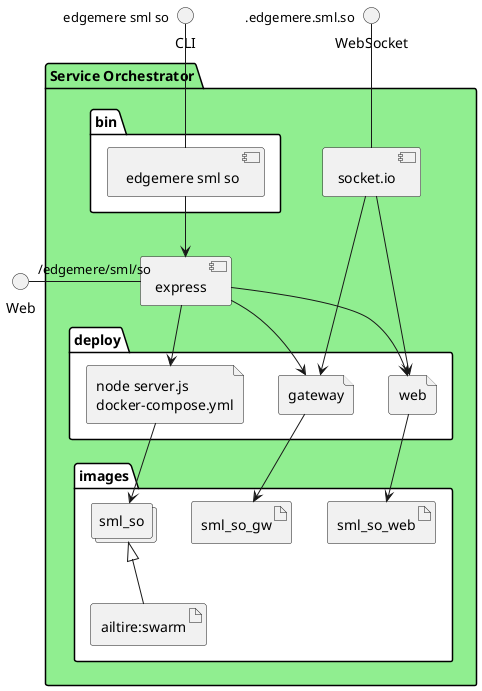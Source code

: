 @startuml
  interface CLI
  interface Web
  interface WebSocket
package "Service Orchestrator" #lightgreen {
  component express as REST
  component socket.io as socket
  folder bin #ffffff {
    component " edgemere sml so" as binName
  }
  binName --> REST

  folder deploy #ffffff {
      file "node server.js\ndocker-compose.yml" as sml_so_container
      REST --> sml_so_container

  
    file "web" as web_container
    REST --> web_container
    socket ---> web_container
  
    file "gateway" as gateway_container
    REST --> gateway_container
    socket ---> gateway_container
  
  }
  folder images #ffffff {
    collections "sml_so" as sml_soimage
    artifact "ailtire:swarm" as ailtireswarm
    sml_soimage <|-- ailtireswarm
    sml_so_container --> sml_soimage

  
      artifact sml_so_web
      web_container --> sml_so_web
    
      artifact sml_so_gw
      gateway_container --> sml_so_gw
    
  }
}
CLI " edgemere sml so" -- binName
Web "/edgemere/sml/so" - REST
WebSocket ".edgemere.sml.so" -- socket

@enduml
